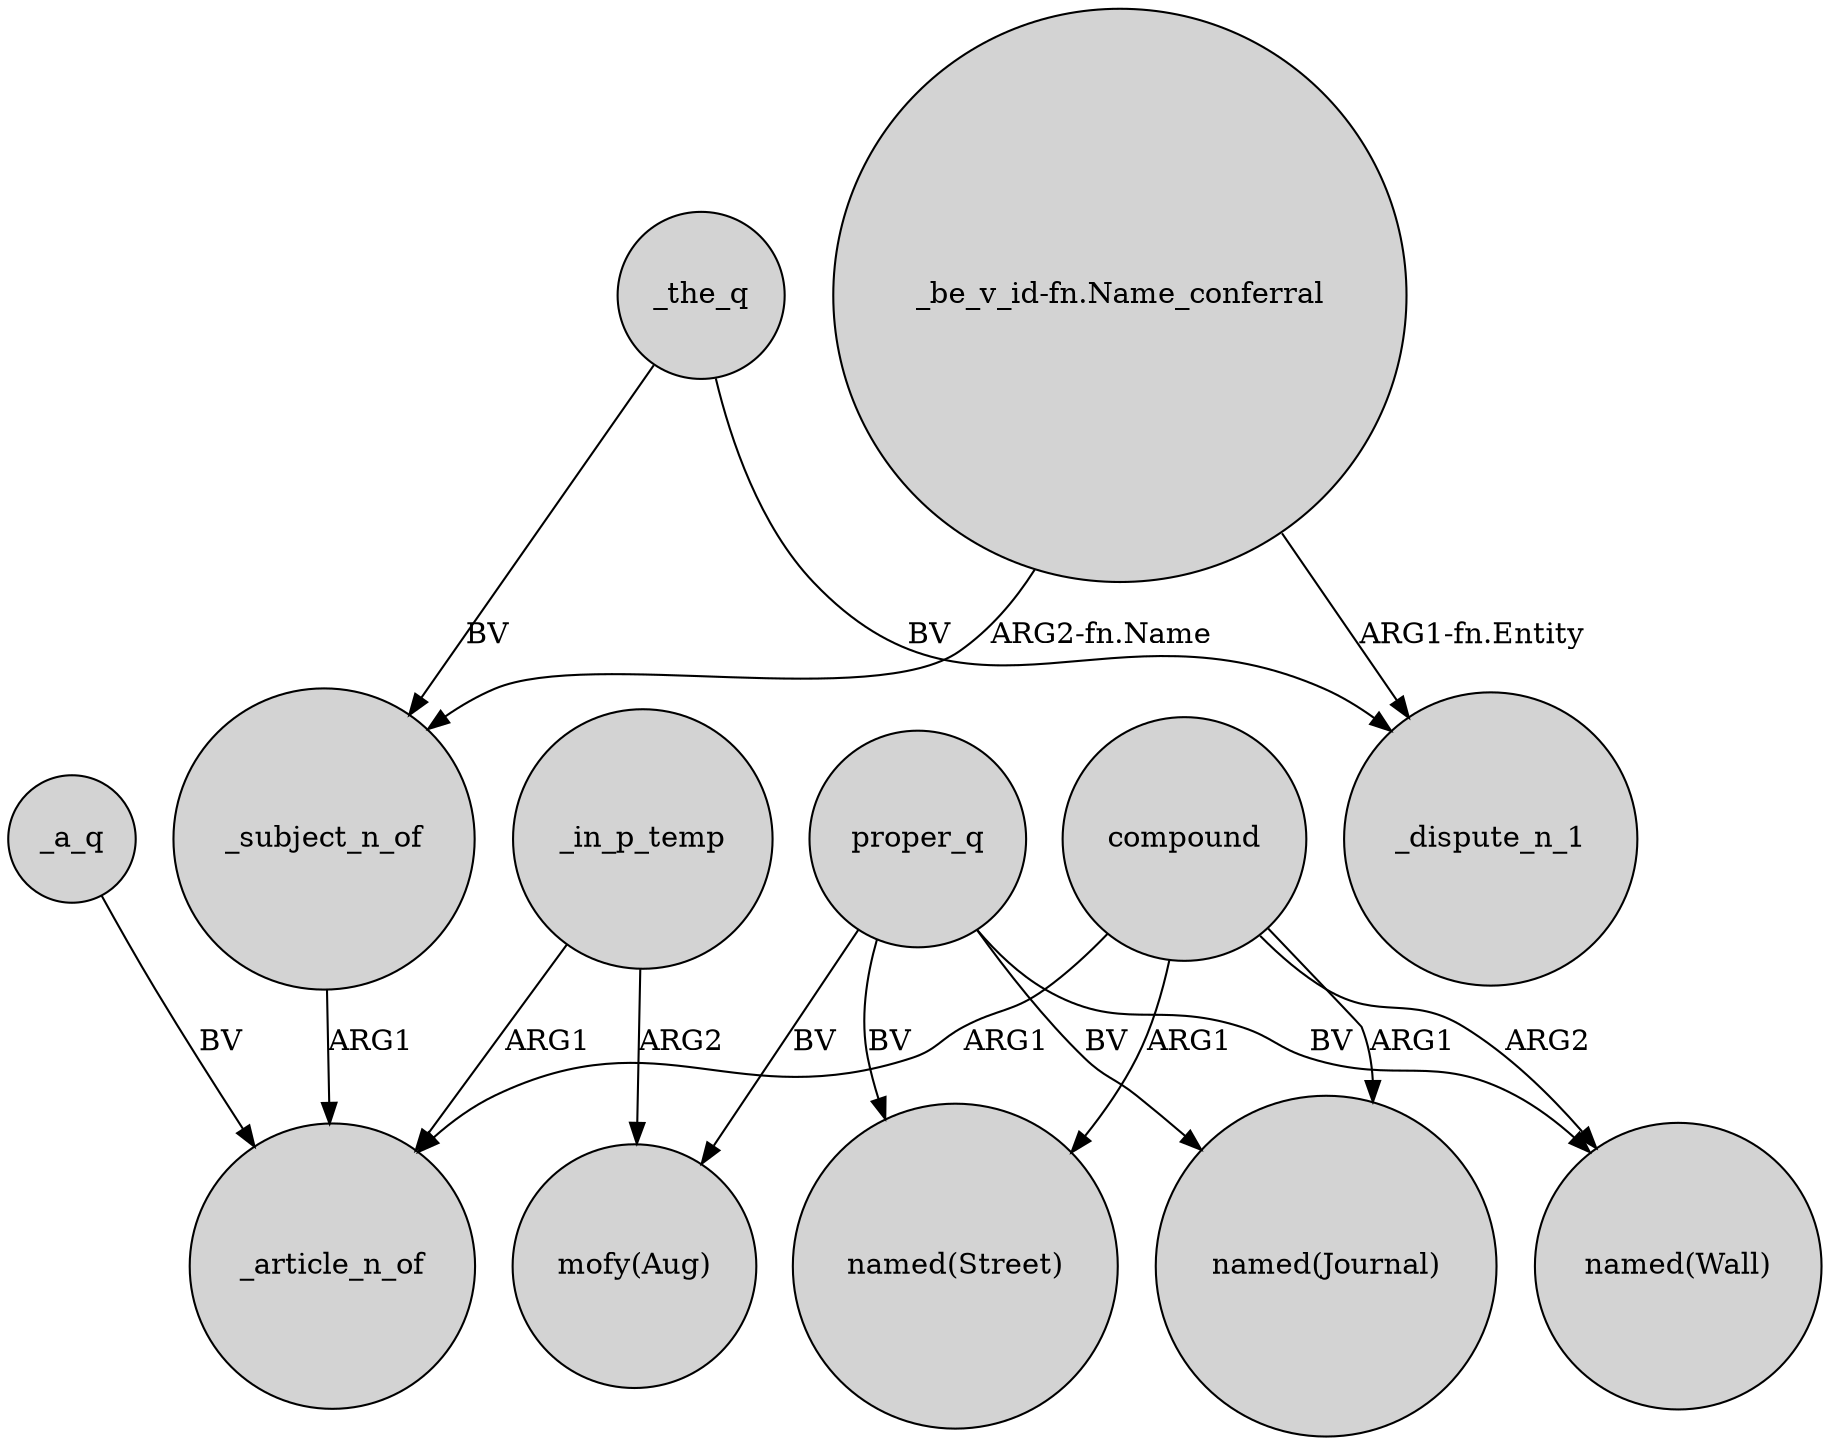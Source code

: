digraph {
	node [shape=circle style=filled]
	proper_q -> "mofy(Aug)" [label=BV]
	_the_q -> _dispute_n_1 [label=BV]
	_in_p_temp -> "mofy(Aug)" [label=ARG2]
	compound -> "named(Journal)" [label=ARG1]
	compound -> "named(Street)" [label=ARG1]
	_a_q -> _article_n_of [label=BV]
	"_be_v_id-fn.Name_conferral" -> _dispute_n_1 [label="ARG1-fn.Entity"]
	proper_q -> "named(Street)" [label=BV]
	_in_p_temp -> _article_n_of [label=ARG1]
	"_be_v_id-fn.Name_conferral" -> _subject_n_of [label="ARG2-fn.Name"]
	proper_q -> "named(Journal)" [label=BV]
	_subject_n_of -> _article_n_of [label=ARG1]
	compound -> _article_n_of [label=ARG1]
	compound -> "named(Wall)" [label=ARG2]
	_the_q -> _subject_n_of [label=BV]
	proper_q -> "named(Wall)" [label=BV]
}
